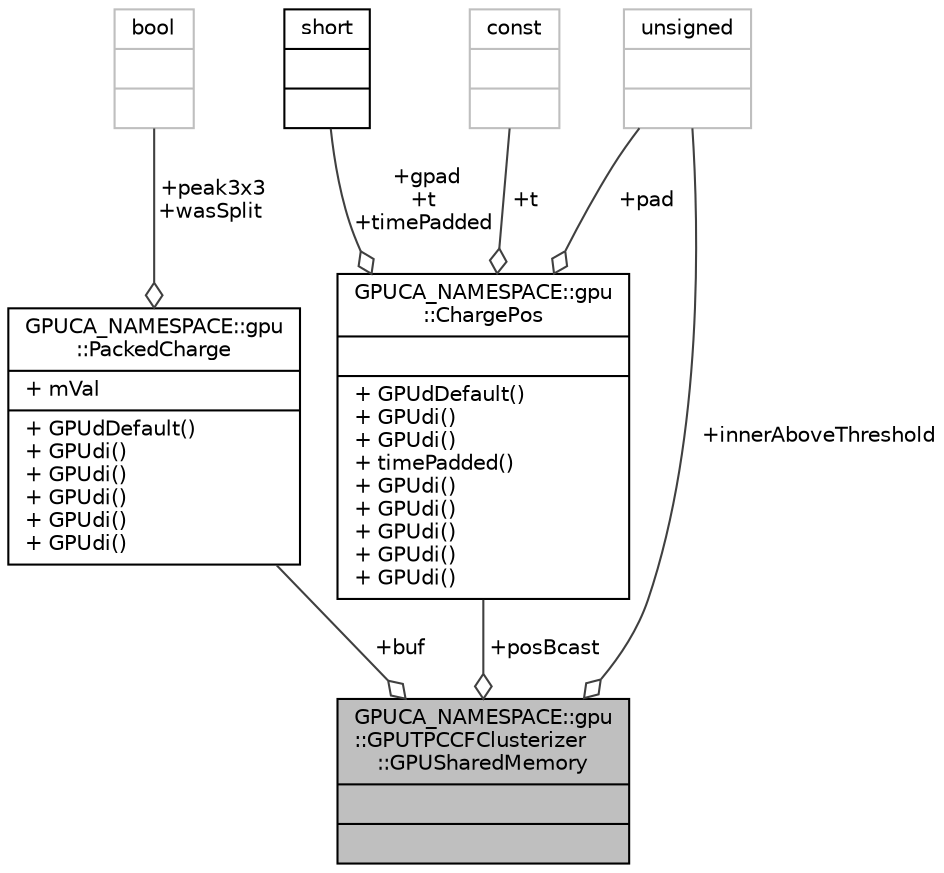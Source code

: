 digraph "GPUCA_NAMESPACE::gpu::GPUTPCCFClusterizer::GPUSharedMemory"
{
 // INTERACTIVE_SVG=YES
  bgcolor="transparent";
  edge [fontname="Helvetica",fontsize="10",labelfontname="Helvetica",labelfontsize="10"];
  node [fontname="Helvetica",fontsize="10",shape=record];
  Node1 [label="{GPUCA_NAMESPACE::gpu\l::GPUTPCCFClusterizer\l::GPUSharedMemory\n||}",height=0.2,width=0.4,color="black", fillcolor="grey75", style="filled", fontcolor="black"];
  Node2 -> Node1 [color="grey25",fontsize="10",style="solid",label=" +buf" ,arrowhead="odiamond",fontname="Helvetica"];
  Node2 [label="{GPUCA_NAMESPACE::gpu\l::PackedCharge\n|+ mVal\l|+ GPUdDefault()\l+ GPUdi()\l+ GPUdi()\l+ GPUdi()\l+ GPUdi()\l+ GPUdi()\l}",height=0.2,width=0.4,color="black",URL="$da/dca/classGPUCA__NAMESPACE_1_1gpu_1_1PackedCharge.html"];
  Node3 -> Node2 [color="grey25",fontsize="10",style="solid",label=" +peak3x3\n+wasSplit" ,arrowhead="odiamond",fontname="Helvetica"];
  Node3 [label="{bool\n||}",height=0.2,width=0.4,color="grey75"];
  Node4 -> Node1 [color="grey25",fontsize="10",style="solid",label=" +posBcast" ,arrowhead="odiamond",fontname="Helvetica"];
  Node4 [label="{GPUCA_NAMESPACE::gpu\l::ChargePos\n||+ GPUdDefault()\l+ GPUdi()\l+ GPUdi()\l+ timePadded()\l+ GPUdi()\l+ GPUdi()\l+ GPUdi()\l+ GPUdi()\l+ GPUdi()\l}",height=0.2,width=0.4,color="black",URL="$dd/d68/structGPUCA__NAMESPACE_1_1gpu_1_1ChargePos.html"];
  Node5 -> Node4 [color="grey25",fontsize="10",style="solid",label=" +gpad\n+t\n+timePadded" ,arrowhead="odiamond",fontname="Helvetica"];
  Node5 [label="{short\n||}",height=0.2,width=0.4,color="black",URL="$dc/d10/classshort.html"];
  Node6 -> Node4 [color="grey25",fontsize="10",style="solid",label=" +t" ,arrowhead="odiamond",fontname="Helvetica"];
  Node6 [label="{const\n||}",height=0.2,width=0.4,color="grey75"];
  Node7 -> Node4 [color="grey25",fontsize="10",style="solid",label=" +pad" ,arrowhead="odiamond",fontname="Helvetica"];
  Node7 [label="{unsigned\n||}",height=0.2,width=0.4,color="grey75"];
  Node7 -> Node1 [color="grey25",fontsize="10",style="solid",label=" +innerAboveThreshold" ,arrowhead="odiamond",fontname="Helvetica"];
}
